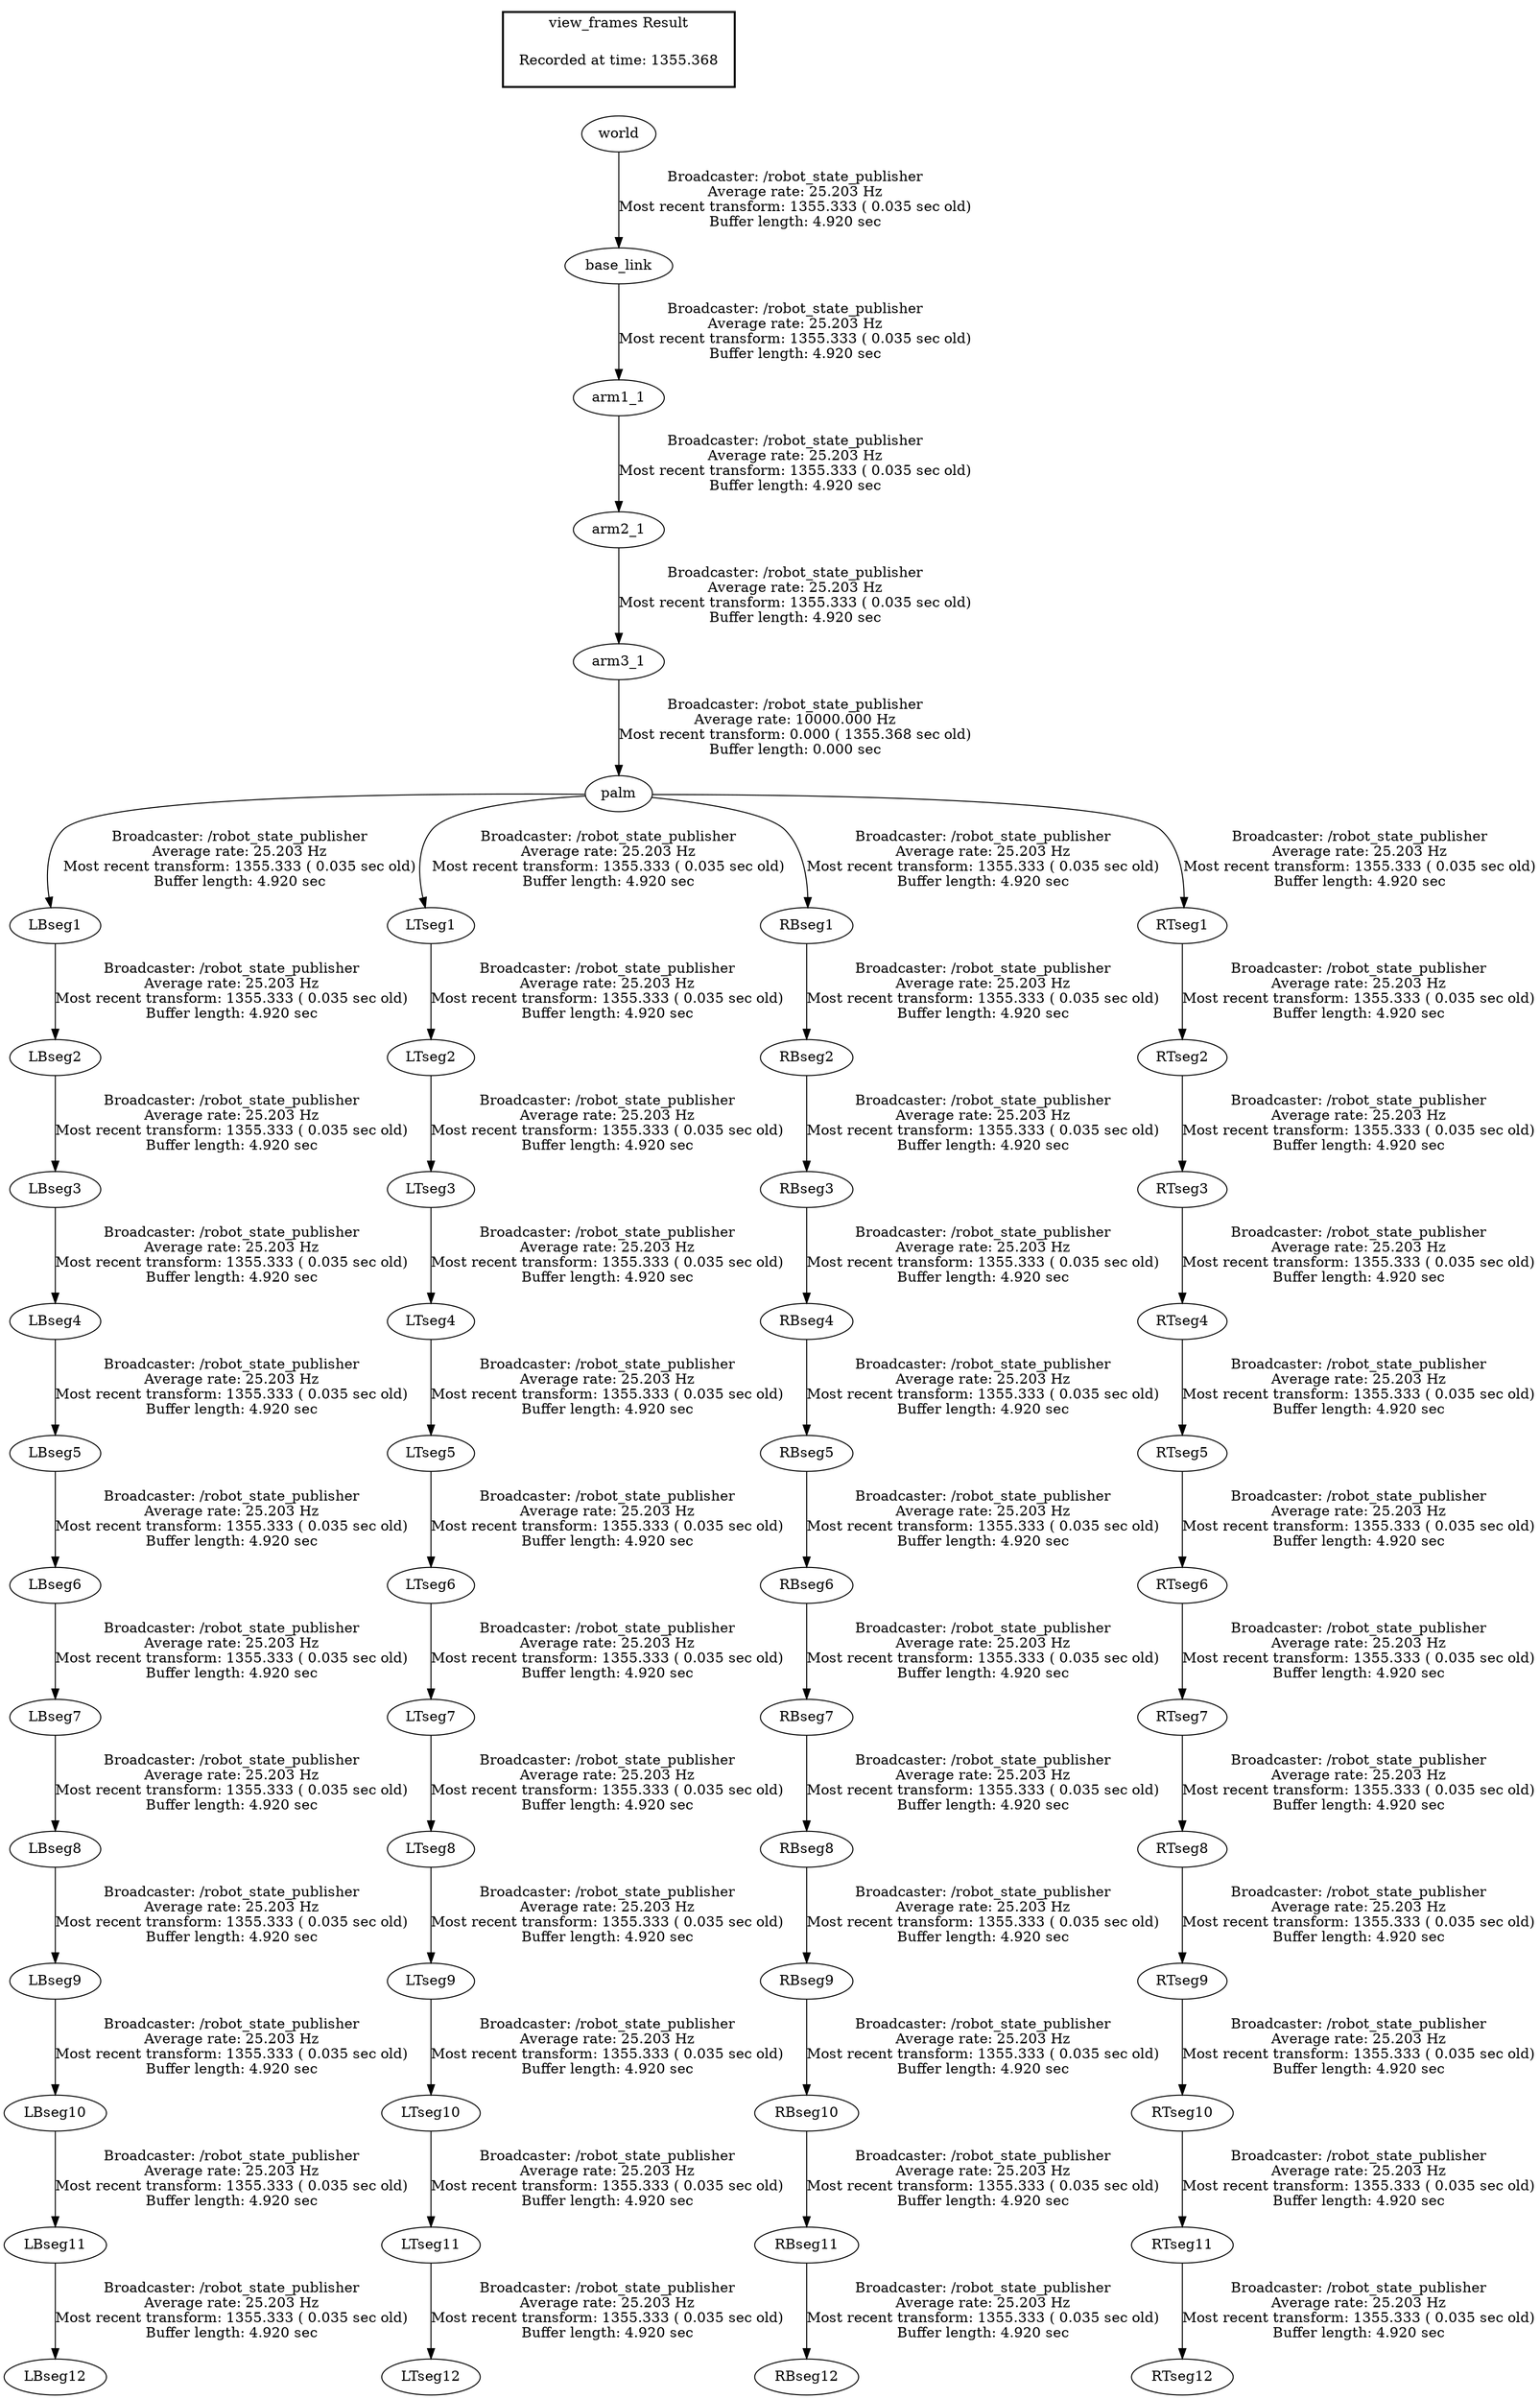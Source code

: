 digraph G {
"arm3_1" -> "palm"[label="Broadcaster: /robot_state_publisher\nAverage rate: 10000.000 Hz\nMost recent transform: 0.000 ( 1355.368 sec old)\nBuffer length: 0.000 sec\n"];
"arm2_1" -> "arm3_1"[label="Broadcaster: /robot_state_publisher\nAverage rate: 25.203 Hz\nMost recent transform: 1355.333 ( 0.035 sec old)\nBuffer length: 4.920 sec\n"];
"arm1_1" -> "arm2_1"[label="Broadcaster: /robot_state_publisher\nAverage rate: 25.203 Hz\nMost recent transform: 1355.333 ( 0.035 sec old)\nBuffer length: 4.920 sec\n"];
"base_link" -> "arm1_1"[label="Broadcaster: /robot_state_publisher\nAverage rate: 25.203 Hz\nMost recent transform: 1355.333 ( 0.035 sec old)\nBuffer length: 4.920 sec\n"];
"LBseg10" -> "LBseg11"[label="Broadcaster: /robot_state_publisher\nAverage rate: 25.203 Hz\nMost recent transform: 1355.333 ( 0.035 sec old)\nBuffer length: 4.920 sec\n"];
"LBseg9" -> "LBseg10"[label="Broadcaster: /robot_state_publisher\nAverage rate: 25.203 Hz\nMost recent transform: 1355.333 ( 0.035 sec old)\nBuffer length: 4.920 sec\n"];
"LBseg11" -> "LBseg12"[label="Broadcaster: /robot_state_publisher\nAverage rate: 25.203 Hz\nMost recent transform: 1355.333 ( 0.035 sec old)\nBuffer length: 4.920 sec\n"];
"LBseg1" -> "LBseg2"[label="Broadcaster: /robot_state_publisher\nAverage rate: 25.203 Hz\nMost recent transform: 1355.333 ( 0.035 sec old)\nBuffer length: 4.920 sec\n"];
"palm" -> "LBseg1"[label="Broadcaster: /robot_state_publisher\nAverage rate: 25.203 Hz\nMost recent transform: 1355.333 ( 0.035 sec old)\nBuffer length: 4.920 sec\n"];
"LBseg2" -> "LBseg3"[label="Broadcaster: /robot_state_publisher\nAverage rate: 25.203 Hz\nMost recent transform: 1355.333 ( 0.035 sec old)\nBuffer length: 4.920 sec\n"];
"LBseg3" -> "LBseg4"[label="Broadcaster: /robot_state_publisher\nAverage rate: 25.203 Hz\nMost recent transform: 1355.333 ( 0.035 sec old)\nBuffer length: 4.920 sec\n"];
"LBseg4" -> "LBseg5"[label="Broadcaster: /robot_state_publisher\nAverage rate: 25.203 Hz\nMost recent transform: 1355.333 ( 0.035 sec old)\nBuffer length: 4.920 sec\n"];
"LBseg5" -> "LBseg6"[label="Broadcaster: /robot_state_publisher\nAverage rate: 25.203 Hz\nMost recent transform: 1355.333 ( 0.035 sec old)\nBuffer length: 4.920 sec\n"];
"LBseg6" -> "LBseg7"[label="Broadcaster: /robot_state_publisher\nAverage rate: 25.203 Hz\nMost recent transform: 1355.333 ( 0.035 sec old)\nBuffer length: 4.920 sec\n"];
"LBseg7" -> "LBseg8"[label="Broadcaster: /robot_state_publisher\nAverage rate: 25.203 Hz\nMost recent transform: 1355.333 ( 0.035 sec old)\nBuffer length: 4.920 sec\n"];
"LBseg8" -> "LBseg9"[label="Broadcaster: /robot_state_publisher\nAverage rate: 25.203 Hz\nMost recent transform: 1355.333 ( 0.035 sec old)\nBuffer length: 4.920 sec\n"];
"LTseg10" -> "LTseg11"[label="Broadcaster: /robot_state_publisher\nAverage rate: 25.203 Hz\nMost recent transform: 1355.333 ( 0.035 sec old)\nBuffer length: 4.920 sec\n"];
"LTseg9" -> "LTseg10"[label="Broadcaster: /robot_state_publisher\nAverage rate: 25.203 Hz\nMost recent transform: 1355.333 ( 0.035 sec old)\nBuffer length: 4.920 sec\n"];
"LTseg11" -> "LTseg12"[label="Broadcaster: /robot_state_publisher\nAverage rate: 25.203 Hz\nMost recent transform: 1355.333 ( 0.035 sec old)\nBuffer length: 4.920 sec\n"];
"LTseg1" -> "LTseg2"[label="Broadcaster: /robot_state_publisher\nAverage rate: 25.203 Hz\nMost recent transform: 1355.333 ( 0.035 sec old)\nBuffer length: 4.920 sec\n"];
"palm" -> "LTseg1"[label="Broadcaster: /robot_state_publisher\nAverage rate: 25.203 Hz\nMost recent transform: 1355.333 ( 0.035 sec old)\nBuffer length: 4.920 sec\n"];
"LTseg2" -> "LTseg3"[label="Broadcaster: /robot_state_publisher\nAverage rate: 25.203 Hz\nMost recent transform: 1355.333 ( 0.035 sec old)\nBuffer length: 4.920 sec\n"];
"LTseg3" -> "LTseg4"[label="Broadcaster: /robot_state_publisher\nAverage rate: 25.203 Hz\nMost recent transform: 1355.333 ( 0.035 sec old)\nBuffer length: 4.920 sec\n"];
"LTseg4" -> "LTseg5"[label="Broadcaster: /robot_state_publisher\nAverage rate: 25.203 Hz\nMost recent transform: 1355.333 ( 0.035 sec old)\nBuffer length: 4.920 sec\n"];
"LTseg5" -> "LTseg6"[label="Broadcaster: /robot_state_publisher\nAverage rate: 25.203 Hz\nMost recent transform: 1355.333 ( 0.035 sec old)\nBuffer length: 4.920 sec\n"];
"LTseg6" -> "LTseg7"[label="Broadcaster: /robot_state_publisher\nAverage rate: 25.203 Hz\nMost recent transform: 1355.333 ( 0.035 sec old)\nBuffer length: 4.920 sec\n"];
"LTseg7" -> "LTseg8"[label="Broadcaster: /robot_state_publisher\nAverage rate: 25.203 Hz\nMost recent transform: 1355.333 ( 0.035 sec old)\nBuffer length: 4.920 sec\n"];
"LTseg8" -> "LTseg9"[label="Broadcaster: /robot_state_publisher\nAverage rate: 25.203 Hz\nMost recent transform: 1355.333 ( 0.035 sec old)\nBuffer length: 4.920 sec\n"];
"RBseg10" -> "RBseg11"[label="Broadcaster: /robot_state_publisher\nAverage rate: 25.203 Hz\nMost recent transform: 1355.333 ( 0.035 sec old)\nBuffer length: 4.920 sec\n"];
"RBseg9" -> "RBseg10"[label="Broadcaster: /robot_state_publisher\nAverage rate: 25.203 Hz\nMost recent transform: 1355.333 ( 0.035 sec old)\nBuffer length: 4.920 sec\n"];
"RBseg11" -> "RBseg12"[label="Broadcaster: /robot_state_publisher\nAverage rate: 25.203 Hz\nMost recent transform: 1355.333 ( 0.035 sec old)\nBuffer length: 4.920 sec\n"];
"RBseg1" -> "RBseg2"[label="Broadcaster: /robot_state_publisher\nAverage rate: 25.203 Hz\nMost recent transform: 1355.333 ( 0.035 sec old)\nBuffer length: 4.920 sec\n"];
"palm" -> "RBseg1"[label="Broadcaster: /robot_state_publisher\nAverage rate: 25.203 Hz\nMost recent transform: 1355.333 ( 0.035 sec old)\nBuffer length: 4.920 sec\n"];
"RBseg2" -> "RBseg3"[label="Broadcaster: /robot_state_publisher\nAverage rate: 25.203 Hz\nMost recent transform: 1355.333 ( 0.035 sec old)\nBuffer length: 4.920 sec\n"];
"RBseg3" -> "RBseg4"[label="Broadcaster: /robot_state_publisher\nAverage rate: 25.203 Hz\nMost recent transform: 1355.333 ( 0.035 sec old)\nBuffer length: 4.920 sec\n"];
"RBseg4" -> "RBseg5"[label="Broadcaster: /robot_state_publisher\nAverage rate: 25.203 Hz\nMost recent transform: 1355.333 ( 0.035 sec old)\nBuffer length: 4.920 sec\n"];
"RBseg5" -> "RBseg6"[label="Broadcaster: /robot_state_publisher\nAverage rate: 25.203 Hz\nMost recent transform: 1355.333 ( 0.035 sec old)\nBuffer length: 4.920 sec\n"];
"RBseg6" -> "RBseg7"[label="Broadcaster: /robot_state_publisher\nAverage rate: 25.203 Hz\nMost recent transform: 1355.333 ( 0.035 sec old)\nBuffer length: 4.920 sec\n"];
"RBseg7" -> "RBseg8"[label="Broadcaster: /robot_state_publisher\nAverage rate: 25.203 Hz\nMost recent transform: 1355.333 ( 0.035 sec old)\nBuffer length: 4.920 sec\n"];
"RBseg8" -> "RBseg9"[label="Broadcaster: /robot_state_publisher\nAverage rate: 25.203 Hz\nMost recent transform: 1355.333 ( 0.035 sec old)\nBuffer length: 4.920 sec\n"];
"RTseg10" -> "RTseg11"[label="Broadcaster: /robot_state_publisher\nAverage rate: 25.203 Hz\nMost recent transform: 1355.333 ( 0.035 sec old)\nBuffer length: 4.920 sec\n"];
"RTseg9" -> "RTseg10"[label="Broadcaster: /robot_state_publisher\nAverage rate: 25.203 Hz\nMost recent transform: 1355.333 ( 0.035 sec old)\nBuffer length: 4.920 sec\n"];
"RTseg11" -> "RTseg12"[label="Broadcaster: /robot_state_publisher\nAverage rate: 25.203 Hz\nMost recent transform: 1355.333 ( 0.035 sec old)\nBuffer length: 4.920 sec\n"];
"RTseg1" -> "RTseg2"[label="Broadcaster: /robot_state_publisher\nAverage rate: 25.203 Hz\nMost recent transform: 1355.333 ( 0.035 sec old)\nBuffer length: 4.920 sec\n"];
"palm" -> "RTseg1"[label="Broadcaster: /robot_state_publisher\nAverage rate: 25.203 Hz\nMost recent transform: 1355.333 ( 0.035 sec old)\nBuffer length: 4.920 sec\n"];
"RTseg2" -> "RTseg3"[label="Broadcaster: /robot_state_publisher\nAverage rate: 25.203 Hz\nMost recent transform: 1355.333 ( 0.035 sec old)\nBuffer length: 4.920 sec\n"];
"RTseg3" -> "RTseg4"[label="Broadcaster: /robot_state_publisher\nAverage rate: 25.203 Hz\nMost recent transform: 1355.333 ( 0.035 sec old)\nBuffer length: 4.920 sec\n"];
"RTseg4" -> "RTseg5"[label="Broadcaster: /robot_state_publisher\nAverage rate: 25.203 Hz\nMost recent transform: 1355.333 ( 0.035 sec old)\nBuffer length: 4.920 sec\n"];
"RTseg5" -> "RTseg6"[label="Broadcaster: /robot_state_publisher\nAverage rate: 25.203 Hz\nMost recent transform: 1355.333 ( 0.035 sec old)\nBuffer length: 4.920 sec\n"];
"RTseg6" -> "RTseg7"[label="Broadcaster: /robot_state_publisher\nAverage rate: 25.203 Hz\nMost recent transform: 1355.333 ( 0.035 sec old)\nBuffer length: 4.920 sec\n"];
"RTseg7" -> "RTseg8"[label="Broadcaster: /robot_state_publisher\nAverage rate: 25.203 Hz\nMost recent transform: 1355.333 ( 0.035 sec old)\nBuffer length: 4.920 sec\n"];
"RTseg8" -> "RTseg9"[label="Broadcaster: /robot_state_publisher\nAverage rate: 25.203 Hz\nMost recent transform: 1355.333 ( 0.035 sec old)\nBuffer length: 4.920 sec\n"];
"world" -> "base_link"[label="Broadcaster: /robot_state_publisher\nAverage rate: 25.203 Hz\nMost recent transform: 1355.333 ( 0.035 sec old)\nBuffer length: 4.920 sec\n"];
edge [style=invis];
 subgraph cluster_legend { style=bold; color=black; label ="view_frames Result";
"Recorded at time: 1355.368"[ shape=plaintext ] ;
 }->"world";
}